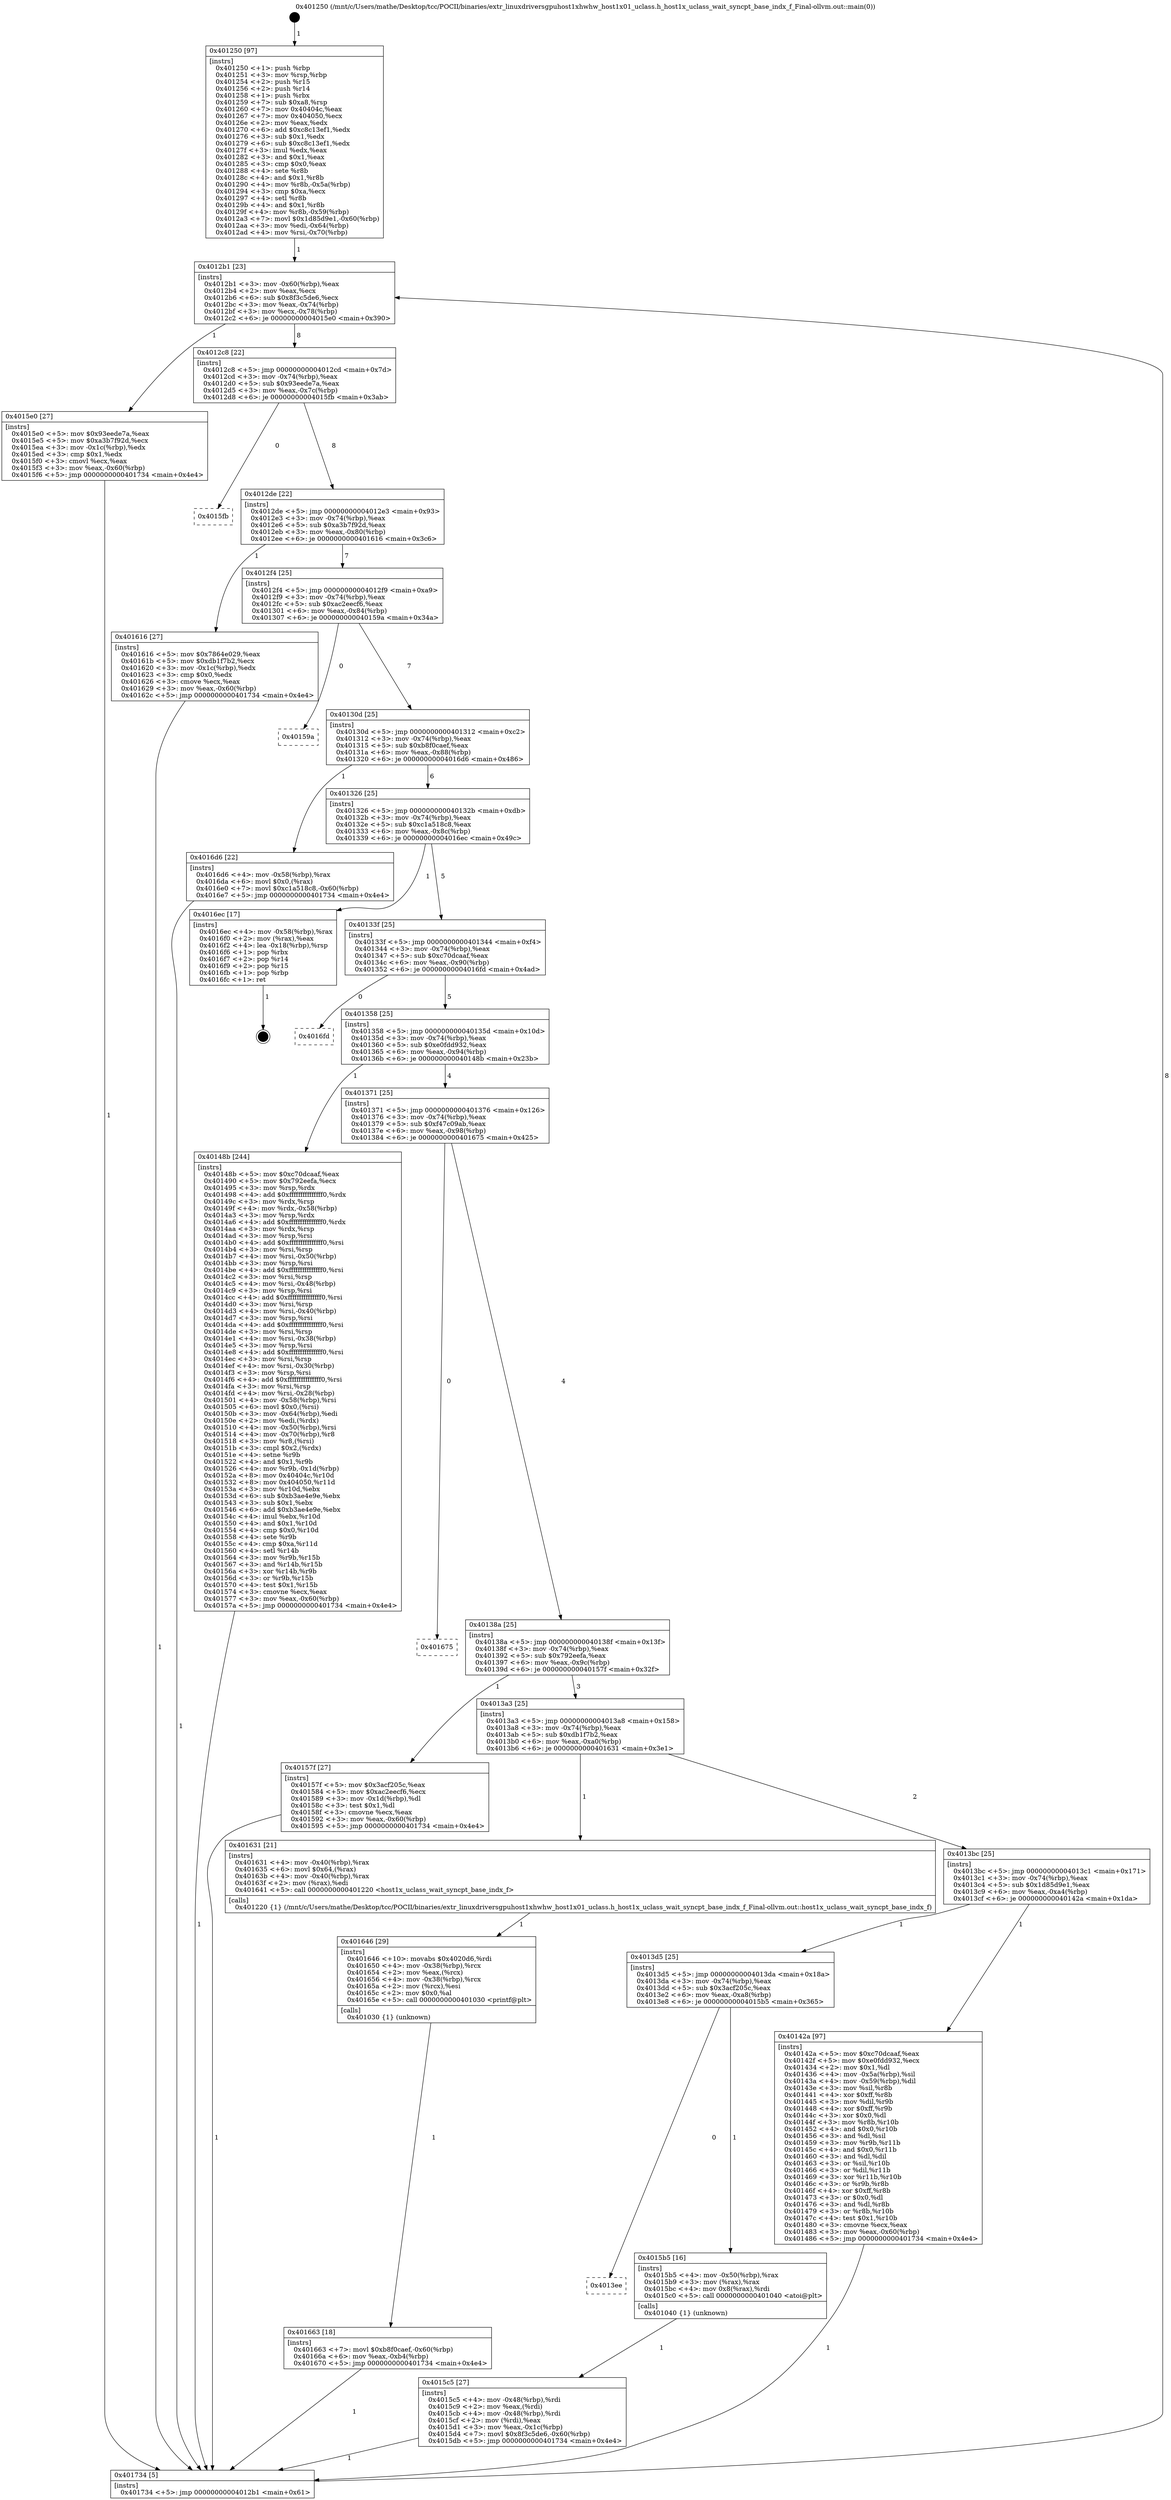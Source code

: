 digraph "0x401250" {
  label = "0x401250 (/mnt/c/Users/mathe/Desktop/tcc/POCII/binaries/extr_linuxdriversgpuhost1xhwhw_host1x01_uclass.h_host1x_uclass_wait_syncpt_base_indx_f_Final-ollvm.out::main(0))"
  labelloc = "t"
  node[shape=record]

  Entry [label="",width=0.3,height=0.3,shape=circle,fillcolor=black,style=filled]
  "0x4012b1" [label="{
     0x4012b1 [23]\l
     | [instrs]\l
     &nbsp;&nbsp;0x4012b1 \<+3\>: mov -0x60(%rbp),%eax\l
     &nbsp;&nbsp;0x4012b4 \<+2\>: mov %eax,%ecx\l
     &nbsp;&nbsp;0x4012b6 \<+6\>: sub $0x8f3c5de6,%ecx\l
     &nbsp;&nbsp;0x4012bc \<+3\>: mov %eax,-0x74(%rbp)\l
     &nbsp;&nbsp;0x4012bf \<+3\>: mov %ecx,-0x78(%rbp)\l
     &nbsp;&nbsp;0x4012c2 \<+6\>: je 00000000004015e0 \<main+0x390\>\l
  }"]
  "0x4015e0" [label="{
     0x4015e0 [27]\l
     | [instrs]\l
     &nbsp;&nbsp;0x4015e0 \<+5\>: mov $0x93eede7a,%eax\l
     &nbsp;&nbsp;0x4015e5 \<+5\>: mov $0xa3b7f92d,%ecx\l
     &nbsp;&nbsp;0x4015ea \<+3\>: mov -0x1c(%rbp),%edx\l
     &nbsp;&nbsp;0x4015ed \<+3\>: cmp $0x1,%edx\l
     &nbsp;&nbsp;0x4015f0 \<+3\>: cmovl %ecx,%eax\l
     &nbsp;&nbsp;0x4015f3 \<+3\>: mov %eax,-0x60(%rbp)\l
     &nbsp;&nbsp;0x4015f6 \<+5\>: jmp 0000000000401734 \<main+0x4e4\>\l
  }"]
  "0x4012c8" [label="{
     0x4012c8 [22]\l
     | [instrs]\l
     &nbsp;&nbsp;0x4012c8 \<+5\>: jmp 00000000004012cd \<main+0x7d\>\l
     &nbsp;&nbsp;0x4012cd \<+3\>: mov -0x74(%rbp),%eax\l
     &nbsp;&nbsp;0x4012d0 \<+5\>: sub $0x93eede7a,%eax\l
     &nbsp;&nbsp;0x4012d5 \<+3\>: mov %eax,-0x7c(%rbp)\l
     &nbsp;&nbsp;0x4012d8 \<+6\>: je 00000000004015fb \<main+0x3ab\>\l
  }"]
  Exit [label="",width=0.3,height=0.3,shape=circle,fillcolor=black,style=filled,peripheries=2]
  "0x4015fb" [label="{
     0x4015fb\l
  }", style=dashed]
  "0x4012de" [label="{
     0x4012de [22]\l
     | [instrs]\l
     &nbsp;&nbsp;0x4012de \<+5\>: jmp 00000000004012e3 \<main+0x93\>\l
     &nbsp;&nbsp;0x4012e3 \<+3\>: mov -0x74(%rbp),%eax\l
     &nbsp;&nbsp;0x4012e6 \<+5\>: sub $0xa3b7f92d,%eax\l
     &nbsp;&nbsp;0x4012eb \<+3\>: mov %eax,-0x80(%rbp)\l
     &nbsp;&nbsp;0x4012ee \<+6\>: je 0000000000401616 \<main+0x3c6\>\l
  }"]
  "0x401663" [label="{
     0x401663 [18]\l
     | [instrs]\l
     &nbsp;&nbsp;0x401663 \<+7\>: movl $0xb8f0caef,-0x60(%rbp)\l
     &nbsp;&nbsp;0x40166a \<+6\>: mov %eax,-0xb4(%rbp)\l
     &nbsp;&nbsp;0x401670 \<+5\>: jmp 0000000000401734 \<main+0x4e4\>\l
  }"]
  "0x401616" [label="{
     0x401616 [27]\l
     | [instrs]\l
     &nbsp;&nbsp;0x401616 \<+5\>: mov $0x7864e029,%eax\l
     &nbsp;&nbsp;0x40161b \<+5\>: mov $0xdb1f7b2,%ecx\l
     &nbsp;&nbsp;0x401620 \<+3\>: mov -0x1c(%rbp),%edx\l
     &nbsp;&nbsp;0x401623 \<+3\>: cmp $0x0,%edx\l
     &nbsp;&nbsp;0x401626 \<+3\>: cmove %ecx,%eax\l
     &nbsp;&nbsp;0x401629 \<+3\>: mov %eax,-0x60(%rbp)\l
     &nbsp;&nbsp;0x40162c \<+5\>: jmp 0000000000401734 \<main+0x4e4\>\l
  }"]
  "0x4012f4" [label="{
     0x4012f4 [25]\l
     | [instrs]\l
     &nbsp;&nbsp;0x4012f4 \<+5\>: jmp 00000000004012f9 \<main+0xa9\>\l
     &nbsp;&nbsp;0x4012f9 \<+3\>: mov -0x74(%rbp),%eax\l
     &nbsp;&nbsp;0x4012fc \<+5\>: sub $0xac2eecf6,%eax\l
     &nbsp;&nbsp;0x401301 \<+6\>: mov %eax,-0x84(%rbp)\l
     &nbsp;&nbsp;0x401307 \<+6\>: je 000000000040159a \<main+0x34a\>\l
  }"]
  "0x401646" [label="{
     0x401646 [29]\l
     | [instrs]\l
     &nbsp;&nbsp;0x401646 \<+10\>: movabs $0x4020d6,%rdi\l
     &nbsp;&nbsp;0x401650 \<+4\>: mov -0x38(%rbp),%rcx\l
     &nbsp;&nbsp;0x401654 \<+2\>: mov %eax,(%rcx)\l
     &nbsp;&nbsp;0x401656 \<+4\>: mov -0x38(%rbp),%rcx\l
     &nbsp;&nbsp;0x40165a \<+2\>: mov (%rcx),%esi\l
     &nbsp;&nbsp;0x40165c \<+2\>: mov $0x0,%al\l
     &nbsp;&nbsp;0x40165e \<+5\>: call 0000000000401030 \<printf@plt\>\l
     | [calls]\l
     &nbsp;&nbsp;0x401030 \{1\} (unknown)\l
  }"]
  "0x40159a" [label="{
     0x40159a\l
  }", style=dashed]
  "0x40130d" [label="{
     0x40130d [25]\l
     | [instrs]\l
     &nbsp;&nbsp;0x40130d \<+5\>: jmp 0000000000401312 \<main+0xc2\>\l
     &nbsp;&nbsp;0x401312 \<+3\>: mov -0x74(%rbp),%eax\l
     &nbsp;&nbsp;0x401315 \<+5\>: sub $0xb8f0caef,%eax\l
     &nbsp;&nbsp;0x40131a \<+6\>: mov %eax,-0x88(%rbp)\l
     &nbsp;&nbsp;0x401320 \<+6\>: je 00000000004016d6 \<main+0x486\>\l
  }"]
  "0x4015c5" [label="{
     0x4015c5 [27]\l
     | [instrs]\l
     &nbsp;&nbsp;0x4015c5 \<+4\>: mov -0x48(%rbp),%rdi\l
     &nbsp;&nbsp;0x4015c9 \<+2\>: mov %eax,(%rdi)\l
     &nbsp;&nbsp;0x4015cb \<+4\>: mov -0x48(%rbp),%rdi\l
     &nbsp;&nbsp;0x4015cf \<+2\>: mov (%rdi),%eax\l
     &nbsp;&nbsp;0x4015d1 \<+3\>: mov %eax,-0x1c(%rbp)\l
     &nbsp;&nbsp;0x4015d4 \<+7\>: movl $0x8f3c5de6,-0x60(%rbp)\l
     &nbsp;&nbsp;0x4015db \<+5\>: jmp 0000000000401734 \<main+0x4e4\>\l
  }"]
  "0x4016d6" [label="{
     0x4016d6 [22]\l
     | [instrs]\l
     &nbsp;&nbsp;0x4016d6 \<+4\>: mov -0x58(%rbp),%rax\l
     &nbsp;&nbsp;0x4016da \<+6\>: movl $0x0,(%rax)\l
     &nbsp;&nbsp;0x4016e0 \<+7\>: movl $0xc1a518c8,-0x60(%rbp)\l
     &nbsp;&nbsp;0x4016e7 \<+5\>: jmp 0000000000401734 \<main+0x4e4\>\l
  }"]
  "0x401326" [label="{
     0x401326 [25]\l
     | [instrs]\l
     &nbsp;&nbsp;0x401326 \<+5\>: jmp 000000000040132b \<main+0xdb\>\l
     &nbsp;&nbsp;0x40132b \<+3\>: mov -0x74(%rbp),%eax\l
     &nbsp;&nbsp;0x40132e \<+5\>: sub $0xc1a518c8,%eax\l
     &nbsp;&nbsp;0x401333 \<+6\>: mov %eax,-0x8c(%rbp)\l
     &nbsp;&nbsp;0x401339 \<+6\>: je 00000000004016ec \<main+0x49c\>\l
  }"]
  "0x4013ee" [label="{
     0x4013ee\l
  }", style=dashed]
  "0x4016ec" [label="{
     0x4016ec [17]\l
     | [instrs]\l
     &nbsp;&nbsp;0x4016ec \<+4\>: mov -0x58(%rbp),%rax\l
     &nbsp;&nbsp;0x4016f0 \<+2\>: mov (%rax),%eax\l
     &nbsp;&nbsp;0x4016f2 \<+4\>: lea -0x18(%rbp),%rsp\l
     &nbsp;&nbsp;0x4016f6 \<+1\>: pop %rbx\l
     &nbsp;&nbsp;0x4016f7 \<+2\>: pop %r14\l
     &nbsp;&nbsp;0x4016f9 \<+2\>: pop %r15\l
     &nbsp;&nbsp;0x4016fb \<+1\>: pop %rbp\l
     &nbsp;&nbsp;0x4016fc \<+1\>: ret\l
  }"]
  "0x40133f" [label="{
     0x40133f [25]\l
     | [instrs]\l
     &nbsp;&nbsp;0x40133f \<+5\>: jmp 0000000000401344 \<main+0xf4\>\l
     &nbsp;&nbsp;0x401344 \<+3\>: mov -0x74(%rbp),%eax\l
     &nbsp;&nbsp;0x401347 \<+5\>: sub $0xc70dcaaf,%eax\l
     &nbsp;&nbsp;0x40134c \<+6\>: mov %eax,-0x90(%rbp)\l
     &nbsp;&nbsp;0x401352 \<+6\>: je 00000000004016fd \<main+0x4ad\>\l
  }"]
  "0x4015b5" [label="{
     0x4015b5 [16]\l
     | [instrs]\l
     &nbsp;&nbsp;0x4015b5 \<+4\>: mov -0x50(%rbp),%rax\l
     &nbsp;&nbsp;0x4015b9 \<+3\>: mov (%rax),%rax\l
     &nbsp;&nbsp;0x4015bc \<+4\>: mov 0x8(%rax),%rdi\l
     &nbsp;&nbsp;0x4015c0 \<+5\>: call 0000000000401040 \<atoi@plt\>\l
     | [calls]\l
     &nbsp;&nbsp;0x401040 \{1\} (unknown)\l
  }"]
  "0x4016fd" [label="{
     0x4016fd\l
  }", style=dashed]
  "0x401358" [label="{
     0x401358 [25]\l
     | [instrs]\l
     &nbsp;&nbsp;0x401358 \<+5\>: jmp 000000000040135d \<main+0x10d\>\l
     &nbsp;&nbsp;0x40135d \<+3\>: mov -0x74(%rbp),%eax\l
     &nbsp;&nbsp;0x401360 \<+5\>: sub $0xe0fdd932,%eax\l
     &nbsp;&nbsp;0x401365 \<+6\>: mov %eax,-0x94(%rbp)\l
     &nbsp;&nbsp;0x40136b \<+6\>: je 000000000040148b \<main+0x23b\>\l
  }"]
  "0x401250" [label="{
     0x401250 [97]\l
     | [instrs]\l
     &nbsp;&nbsp;0x401250 \<+1\>: push %rbp\l
     &nbsp;&nbsp;0x401251 \<+3\>: mov %rsp,%rbp\l
     &nbsp;&nbsp;0x401254 \<+2\>: push %r15\l
     &nbsp;&nbsp;0x401256 \<+2\>: push %r14\l
     &nbsp;&nbsp;0x401258 \<+1\>: push %rbx\l
     &nbsp;&nbsp;0x401259 \<+7\>: sub $0xa8,%rsp\l
     &nbsp;&nbsp;0x401260 \<+7\>: mov 0x40404c,%eax\l
     &nbsp;&nbsp;0x401267 \<+7\>: mov 0x404050,%ecx\l
     &nbsp;&nbsp;0x40126e \<+2\>: mov %eax,%edx\l
     &nbsp;&nbsp;0x401270 \<+6\>: add $0xc8c13ef1,%edx\l
     &nbsp;&nbsp;0x401276 \<+3\>: sub $0x1,%edx\l
     &nbsp;&nbsp;0x401279 \<+6\>: sub $0xc8c13ef1,%edx\l
     &nbsp;&nbsp;0x40127f \<+3\>: imul %edx,%eax\l
     &nbsp;&nbsp;0x401282 \<+3\>: and $0x1,%eax\l
     &nbsp;&nbsp;0x401285 \<+3\>: cmp $0x0,%eax\l
     &nbsp;&nbsp;0x401288 \<+4\>: sete %r8b\l
     &nbsp;&nbsp;0x40128c \<+4\>: and $0x1,%r8b\l
     &nbsp;&nbsp;0x401290 \<+4\>: mov %r8b,-0x5a(%rbp)\l
     &nbsp;&nbsp;0x401294 \<+3\>: cmp $0xa,%ecx\l
     &nbsp;&nbsp;0x401297 \<+4\>: setl %r8b\l
     &nbsp;&nbsp;0x40129b \<+4\>: and $0x1,%r8b\l
     &nbsp;&nbsp;0x40129f \<+4\>: mov %r8b,-0x59(%rbp)\l
     &nbsp;&nbsp;0x4012a3 \<+7\>: movl $0x1d85d9e1,-0x60(%rbp)\l
     &nbsp;&nbsp;0x4012aa \<+3\>: mov %edi,-0x64(%rbp)\l
     &nbsp;&nbsp;0x4012ad \<+4\>: mov %rsi,-0x70(%rbp)\l
  }"]
  "0x40148b" [label="{
     0x40148b [244]\l
     | [instrs]\l
     &nbsp;&nbsp;0x40148b \<+5\>: mov $0xc70dcaaf,%eax\l
     &nbsp;&nbsp;0x401490 \<+5\>: mov $0x792eefa,%ecx\l
     &nbsp;&nbsp;0x401495 \<+3\>: mov %rsp,%rdx\l
     &nbsp;&nbsp;0x401498 \<+4\>: add $0xfffffffffffffff0,%rdx\l
     &nbsp;&nbsp;0x40149c \<+3\>: mov %rdx,%rsp\l
     &nbsp;&nbsp;0x40149f \<+4\>: mov %rdx,-0x58(%rbp)\l
     &nbsp;&nbsp;0x4014a3 \<+3\>: mov %rsp,%rdx\l
     &nbsp;&nbsp;0x4014a6 \<+4\>: add $0xfffffffffffffff0,%rdx\l
     &nbsp;&nbsp;0x4014aa \<+3\>: mov %rdx,%rsp\l
     &nbsp;&nbsp;0x4014ad \<+3\>: mov %rsp,%rsi\l
     &nbsp;&nbsp;0x4014b0 \<+4\>: add $0xfffffffffffffff0,%rsi\l
     &nbsp;&nbsp;0x4014b4 \<+3\>: mov %rsi,%rsp\l
     &nbsp;&nbsp;0x4014b7 \<+4\>: mov %rsi,-0x50(%rbp)\l
     &nbsp;&nbsp;0x4014bb \<+3\>: mov %rsp,%rsi\l
     &nbsp;&nbsp;0x4014be \<+4\>: add $0xfffffffffffffff0,%rsi\l
     &nbsp;&nbsp;0x4014c2 \<+3\>: mov %rsi,%rsp\l
     &nbsp;&nbsp;0x4014c5 \<+4\>: mov %rsi,-0x48(%rbp)\l
     &nbsp;&nbsp;0x4014c9 \<+3\>: mov %rsp,%rsi\l
     &nbsp;&nbsp;0x4014cc \<+4\>: add $0xfffffffffffffff0,%rsi\l
     &nbsp;&nbsp;0x4014d0 \<+3\>: mov %rsi,%rsp\l
     &nbsp;&nbsp;0x4014d3 \<+4\>: mov %rsi,-0x40(%rbp)\l
     &nbsp;&nbsp;0x4014d7 \<+3\>: mov %rsp,%rsi\l
     &nbsp;&nbsp;0x4014da \<+4\>: add $0xfffffffffffffff0,%rsi\l
     &nbsp;&nbsp;0x4014de \<+3\>: mov %rsi,%rsp\l
     &nbsp;&nbsp;0x4014e1 \<+4\>: mov %rsi,-0x38(%rbp)\l
     &nbsp;&nbsp;0x4014e5 \<+3\>: mov %rsp,%rsi\l
     &nbsp;&nbsp;0x4014e8 \<+4\>: add $0xfffffffffffffff0,%rsi\l
     &nbsp;&nbsp;0x4014ec \<+3\>: mov %rsi,%rsp\l
     &nbsp;&nbsp;0x4014ef \<+4\>: mov %rsi,-0x30(%rbp)\l
     &nbsp;&nbsp;0x4014f3 \<+3\>: mov %rsp,%rsi\l
     &nbsp;&nbsp;0x4014f6 \<+4\>: add $0xfffffffffffffff0,%rsi\l
     &nbsp;&nbsp;0x4014fa \<+3\>: mov %rsi,%rsp\l
     &nbsp;&nbsp;0x4014fd \<+4\>: mov %rsi,-0x28(%rbp)\l
     &nbsp;&nbsp;0x401501 \<+4\>: mov -0x58(%rbp),%rsi\l
     &nbsp;&nbsp;0x401505 \<+6\>: movl $0x0,(%rsi)\l
     &nbsp;&nbsp;0x40150b \<+3\>: mov -0x64(%rbp),%edi\l
     &nbsp;&nbsp;0x40150e \<+2\>: mov %edi,(%rdx)\l
     &nbsp;&nbsp;0x401510 \<+4\>: mov -0x50(%rbp),%rsi\l
     &nbsp;&nbsp;0x401514 \<+4\>: mov -0x70(%rbp),%r8\l
     &nbsp;&nbsp;0x401518 \<+3\>: mov %r8,(%rsi)\l
     &nbsp;&nbsp;0x40151b \<+3\>: cmpl $0x2,(%rdx)\l
     &nbsp;&nbsp;0x40151e \<+4\>: setne %r9b\l
     &nbsp;&nbsp;0x401522 \<+4\>: and $0x1,%r9b\l
     &nbsp;&nbsp;0x401526 \<+4\>: mov %r9b,-0x1d(%rbp)\l
     &nbsp;&nbsp;0x40152a \<+8\>: mov 0x40404c,%r10d\l
     &nbsp;&nbsp;0x401532 \<+8\>: mov 0x404050,%r11d\l
     &nbsp;&nbsp;0x40153a \<+3\>: mov %r10d,%ebx\l
     &nbsp;&nbsp;0x40153d \<+6\>: sub $0xb3ae4e9e,%ebx\l
     &nbsp;&nbsp;0x401543 \<+3\>: sub $0x1,%ebx\l
     &nbsp;&nbsp;0x401546 \<+6\>: add $0xb3ae4e9e,%ebx\l
     &nbsp;&nbsp;0x40154c \<+4\>: imul %ebx,%r10d\l
     &nbsp;&nbsp;0x401550 \<+4\>: and $0x1,%r10d\l
     &nbsp;&nbsp;0x401554 \<+4\>: cmp $0x0,%r10d\l
     &nbsp;&nbsp;0x401558 \<+4\>: sete %r9b\l
     &nbsp;&nbsp;0x40155c \<+4\>: cmp $0xa,%r11d\l
     &nbsp;&nbsp;0x401560 \<+4\>: setl %r14b\l
     &nbsp;&nbsp;0x401564 \<+3\>: mov %r9b,%r15b\l
     &nbsp;&nbsp;0x401567 \<+3\>: and %r14b,%r15b\l
     &nbsp;&nbsp;0x40156a \<+3\>: xor %r14b,%r9b\l
     &nbsp;&nbsp;0x40156d \<+3\>: or %r9b,%r15b\l
     &nbsp;&nbsp;0x401570 \<+4\>: test $0x1,%r15b\l
     &nbsp;&nbsp;0x401574 \<+3\>: cmovne %ecx,%eax\l
     &nbsp;&nbsp;0x401577 \<+3\>: mov %eax,-0x60(%rbp)\l
     &nbsp;&nbsp;0x40157a \<+5\>: jmp 0000000000401734 \<main+0x4e4\>\l
  }"]
  "0x401371" [label="{
     0x401371 [25]\l
     | [instrs]\l
     &nbsp;&nbsp;0x401371 \<+5\>: jmp 0000000000401376 \<main+0x126\>\l
     &nbsp;&nbsp;0x401376 \<+3\>: mov -0x74(%rbp),%eax\l
     &nbsp;&nbsp;0x401379 \<+5\>: sub $0xf47c09ab,%eax\l
     &nbsp;&nbsp;0x40137e \<+6\>: mov %eax,-0x98(%rbp)\l
     &nbsp;&nbsp;0x401384 \<+6\>: je 0000000000401675 \<main+0x425\>\l
  }"]
  "0x401734" [label="{
     0x401734 [5]\l
     | [instrs]\l
     &nbsp;&nbsp;0x401734 \<+5\>: jmp 00000000004012b1 \<main+0x61\>\l
  }"]
  "0x401675" [label="{
     0x401675\l
  }", style=dashed]
  "0x40138a" [label="{
     0x40138a [25]\l
     | [instrs]\l
     &nbsp;&nbsp;0x40138a \<+5\>: jmp 000000000040138f \<main+0x13f\>\l
     &nbsp;&nbsp;0x40138f \<+3\>: mov -0x74(%rbp),%eax\l
     &nbsp;&nbsp;0x401392 \<+5\>: sub $0x792eefa,%eax\l
     &nbsp;&nbsp;0x401397 \<+6\>: mov %eax,-0x9c(%rbp)\l
     &nbsp;&nbsp;0x40139d \<+6\>: je 000000000040157f \<main+0x32f\>\l
  }"]
  "0x4013d5" [label="{
     0x4013d5 [25]\l
     | [instrs]\l
     &nbsp;&nbsp;0x4013d5 \<+5\>: jmp 00000000004013da \<main+0x18a\>\l
     &nbsp;&nbsp;0x4013da \<+3\>: mov -0x74(%rbp),%eax\l
     &nbsp;&nbsp;0x4013dd \<+5\>: sub $0x3acf205c,%eax\l
     &nbsp;&nbsp;0x4013e2 \<+6\>: mov %eax,-0xa8(%rbp)\l
     &nbsp;&nbsp;0x4013e8 \<+6\>: je 00000000004015b5 \<main+0x365\>\l
  }"]
  "0x40157f" [label="{
     0x40157f [27]\l
     | [instrs]\l
     &nbsp;&nbsp;0x40157f \<+5\>: mov $0x3acf205c,%eax\l
     &nbsp;&nbsp;0x401584 \<+5\>: mov $0xac2eecf6,%ecx\l
     &nbsp;&nbsp;0x401589 \<+3\>: mov -0x1d(%rbp),%dl\l
     &nbsp;&nbsp;0x40158c \<+3\>: test $0x1,%dl\l
     &nbsp;&nbsp;0x40158f \<+3\>: cmovne %ecx,%eax\l
     &nbsp;&nbsp;0x401592 \<+3\>: mov %eax,-0x60(%rbp)\l
     &nbsp;&nbsp;0x401595 \<+5\>: jmp 0000000000401734 \<main+0x4e4\>\l
  }"]
  "0x4013a3" [label="{
     0x4013a3 [25]\l
     | [instrs]\l
     &nbsp;&nbsp;0x4013a3 \<+5\>: jmp 00000000004013a8 \<main+0x158\>\l
     &nbsp;&nbsp;0x4013a8 \<+3\>: mov -0x74(%rbp),%eax\l
     &nbsp;&nbsp;0x4013ab \<+5\>: sub $0xdb1f7b2,%eax\l
     &nbsp;&nbsp;0x4013b0 \<+6\>: mov %eax,-0xa0(%rbp)\l
     &nbsp;&nbsp;0x4013b6 \<+6\>: je 0000000000401631 \<main+0x3e1\>\l
  }"]
  "0x40142a" [label="{
     0x40142a [97]\l
     | [instrs]\l
     &nbsp;&nbsp;0x40142a \<+5\>: mov $0xc70dcaaf,%eax\l
     &nbsp;&nbsp;0x40142f \<+5\>: mov $0xe0fdd932,%ecx\l
     &nbsp;&nbsp;0x401434 \<+2\>: mov $0x1,%dl\l
     &nbsp;&nbsp;0x401436 \<+4\>: mov -0x5a(%rbp),%sil\l
     &nbsp;&nbsp;0x40143a \<+4\>: mov -0x59(%rbp),%dil\l
     &nbsp;&nbsp;0x40143e \<+3\>: mov %sil,%r8b\l
     &nbsp;&nbsp;0x401441 \<+4\>: xor $0xff,%r8b\l
     &nbsp;&nbsp;0x401445 \<+3\>: mov %dil,%r9b\l
     &nbsp;&nbsp;0x401448 \<+4\>: xor $0xff,%r9b\l
     &nbsp;&nbsp;0x40144c \<+3\>: xor $0x0,%dl\l
     &nbsp;&nbsp;0x40144f \<+3\>: mov %r8b,%r10b\l
     &nbsp;&nbsp;0x401452 \<+4\>: and $0x0,%r10b\l
     &nbsp;&nbsp;0x401456 \<+3\>: and %dl,%sil\l
     &nbsp;&nbsp;0x401459 \<+3\>: mov %r9b,%r11b\l
     &nbsp;&nbsp;0x40145c \<+4\>: and $0x0,%r11b\l
     &nbsp;&nbsp;0x401460 \<+3\>: and %dl,%dil\l
     &nbsp;&nbsp;0x401463 \<+3\>: or %sil,%r10b\l
     &nbsp;&nbsp;0x401466 \<+3\>: or %dil,%r11b\l
     &nbsp;&nbsp;0x401469 \<+3\>: xor %r11b,%r10b\l
     &nbsp;&nbsp;0x40146c \<+3\>: or %r9b,%r8b\l
     &nbsp;&nbsp;0x40146f \<+4\>: xor $0xff,%r8b\l
     &nbsp;&nbsp;0x401473 \<+3\>: or $0x0,%dl\l
     &nbsp;&nbsp;0x401476 \<+3\>: and %dl,%r8b\l
     &nbsp;&nbsp;0x401479 \<+3\>: or %r8b,%r10b\l
     &nbsp;&nbsp;0x40147c \<+4\>: test $0x1,%r10b\l
     &nbsp;&nbsp;0x401480 \<+3\>: cmovne %ecx,%eax\l
     &nbsp;&nbsp;0x401483 \<+3\>: mov %eax,-0x60(%rbp)\l
     &nbsp;&nbsp;0x401486 \<+5\>: jmp 0000000000401734 \<main+0x4e4\>\l
  }"]
  "0x401631" [label="{
     0x401631 [21]\l
     | [instrs]\l
     &nbsp;&nbsp;0x401631 \<+4\>: mov -0x40(%rbp),%rax\l
     &nbsp;&nbsp;0x401635 \<+6\>: movl $0x64,(%rax)\l
     &nbsp;&nbsp;0x40163b \<+4\>: mov -0x40(%rbp),%rax\l
     &nbsp;&nbsp;0x40163f \<+2\>: mov (%rax),%edi\l
     &nbsp;&nbsp;0x401641 \<+5\>: call 0000000000401220 \<host1x_uclass_wait_syncpt_base_indx_f\>\l
     | [calls]\l
     &nbsp;&nbsp;0x401220 \{1\} (/mnt/c/Users/mathe/Desktop/tcc/POCII/binaries/extr_linuxdriversgpuhost1xhwhw_host1x01_uclass.h_host1x_uclass_wait_syncpt_base_indx_f_Final-ollvm.out::host1x_uclass_wait_syncpt_base_indx_f)\l
  }"]
  "0x4013bc" [label="{
     0x4013bc [25]\l
     | [instrs]\l
     &nbsp;&nbsp;0x4013bc \<+5\>: jmp 00000000004013c1 \<main+0x171\>\l
     &nbsp;&nbsp;0x4013c1 \<+3\>: mov -0x74(%rbp),%eax\l
     &nbsp;&nbsp;0x4013c4 \<+5\>: sub $0x1d85d9e1,%eax\l
     &nbsp;&nbsp;0x4013c9 \<+6\>: mov %eax,-0xa4(%rbp)\l
     &nbsp;&nbsp;0x4013cf \<+6\>: je 000000000040142a \<main+0x1da\>\l
  }"]
  Entry -> "0x401250" [label=" 1"]
  "0x4012b1" -> "0x4015e0" [label=" 1"]
  "0x4012b1" -> "0x4012c8" [label=" 8"]
  "0x4016ec" -> Exit [label=" 1"]
  "0x4012c8" -> "0x4015fb" [label=" 0"]
  "0x4012c8" -> "0x4012de" [label=" 8"]
  "0x4016d6" -> "0x401734" [label=" 1"]
  "0x4012de" -> "0x401616" [label=" 1"]
  "0x4012de" -> "0x4012f4" [label=" 7"]
  "0x401663" -> "0x401734" [label=" 1"]
  "0x4012f4" -> "0x40159a" [label=" 0"]
  "0x4012f4" -> "0x40130d" [label=" 7"]
  "0x401646" -> "0x401663" [label=" 1"]
  "0x40130d" -> "0x4016d6" [label=" 1"]
  "0x40130d" -> "0x401326" [label=" 6"]
  "0x401631" -> "0x401646" [label=" 1"]
  "0x401326" -> "0x4016ec" [label=" 1"]
  "0x401326" -> "0x40133f" [label=" 5"]
  "0x401616" -> "0x401734" [label=" 1"]
  "0x40133f" -> "0x4016fd" [label=" 0"]
  "0x40133f" -> "0x401358" [label=" 5"]
  "0x4015e0" -> "0x401734" [label=" 1"]
  "0x401358" -> "0x40148b" [label=" 1"]
  "0x401358" -> "0x401371" [label=" 4"]
  "0x4013d5" -> "0x4013ee" [label=" 0"]
  "0x401371" -> "0x401675" [label=" 0"]
  "0x401371" -> "0x40138a" [label=" 4"]
  "0x4013d5" -> "0x4015b5" [label=" 1"]
  "0x40138a" -> "0x40157f" [label=" 1"]
  "0x40138a" -> "0x4013a3" [label=" 3"]
  "0x4015c5" -> "0x401734" [label=" 1"]
  "0x4013a3" -> "0x401631" [label=" 1"]
  "0x4013a3" -> "0x4013bc" [label=" 2"]
  "0x40157f" -> "0x401734" [label=" 1"]
  "0x4013bc" -> "0x40142a" [label=" 1"]
  "0x4013bc" -> "0x4013d5" [label=" 1"]
  "0x40142a" -> "0x401734" [label=" 1"]
  "0x401250" -> "0x4012b1" [label=" 1"]
  "0x401734" -> "0x4012b1" [label=" 8"]
  "0x4015b5" -> "0x4015c5" [label=" 1"]
  "0x40148b" -> "0x401734" [label=" 1"]
}
